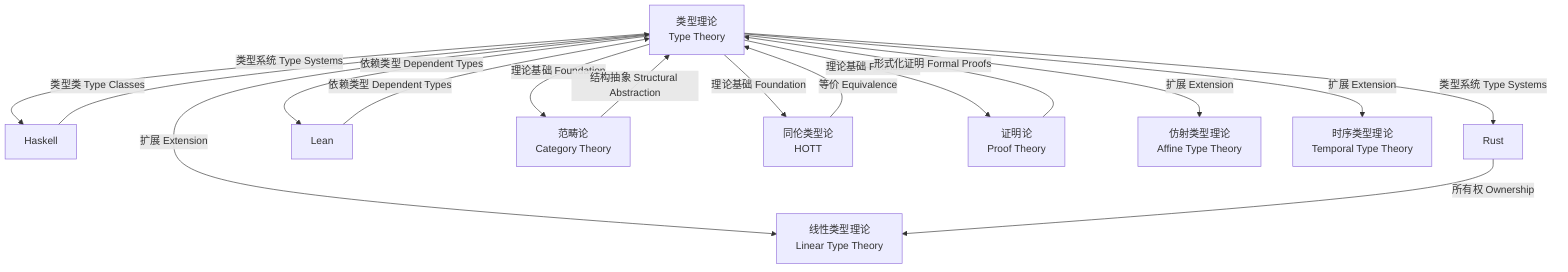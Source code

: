 graph TD
  A["类型理论\nType Theory"]
  B["Haskell"]
  C["Rust"]
  D["Lean"]
  E["范畴论\nCategory Theory"]
  F["同伦类型论\nHOTT"]
  G["证明论\nProof Theory"]
  H["线性类型理论\nLinear Type Theory"]
  I["仿射类型理论\nAffine Type Theory"]
  J["时序类型理论\nTemporal Type Theory"]

  A -- "类型系统 Type Systems" --> B
  A -- "类型系统 Type Systems" --> C
  A -- "依赖类型 Dependent Types" --> D
  A -- "理论基础 Foundation" --> E
  A -- "理论基础 Foundation" --> F
  A -- "理论基础 Foundation" --> G
  A -- "扩展 Extension" --> H
  A -- "扩展 Extension" --> I
  A -- "扩展 Extension" --> J
  B -- "类型类 Type Classes" --> A
  C -- "所有权 Ownership" --> H
  D -- "依赖类型 Dependent Types" --> A
  F -- "等价 Equivalence" --> A
  E -- "结构抽象 Structural Abstraction" --> A
  G -- "形式化证明 Formal Proofs" --> A